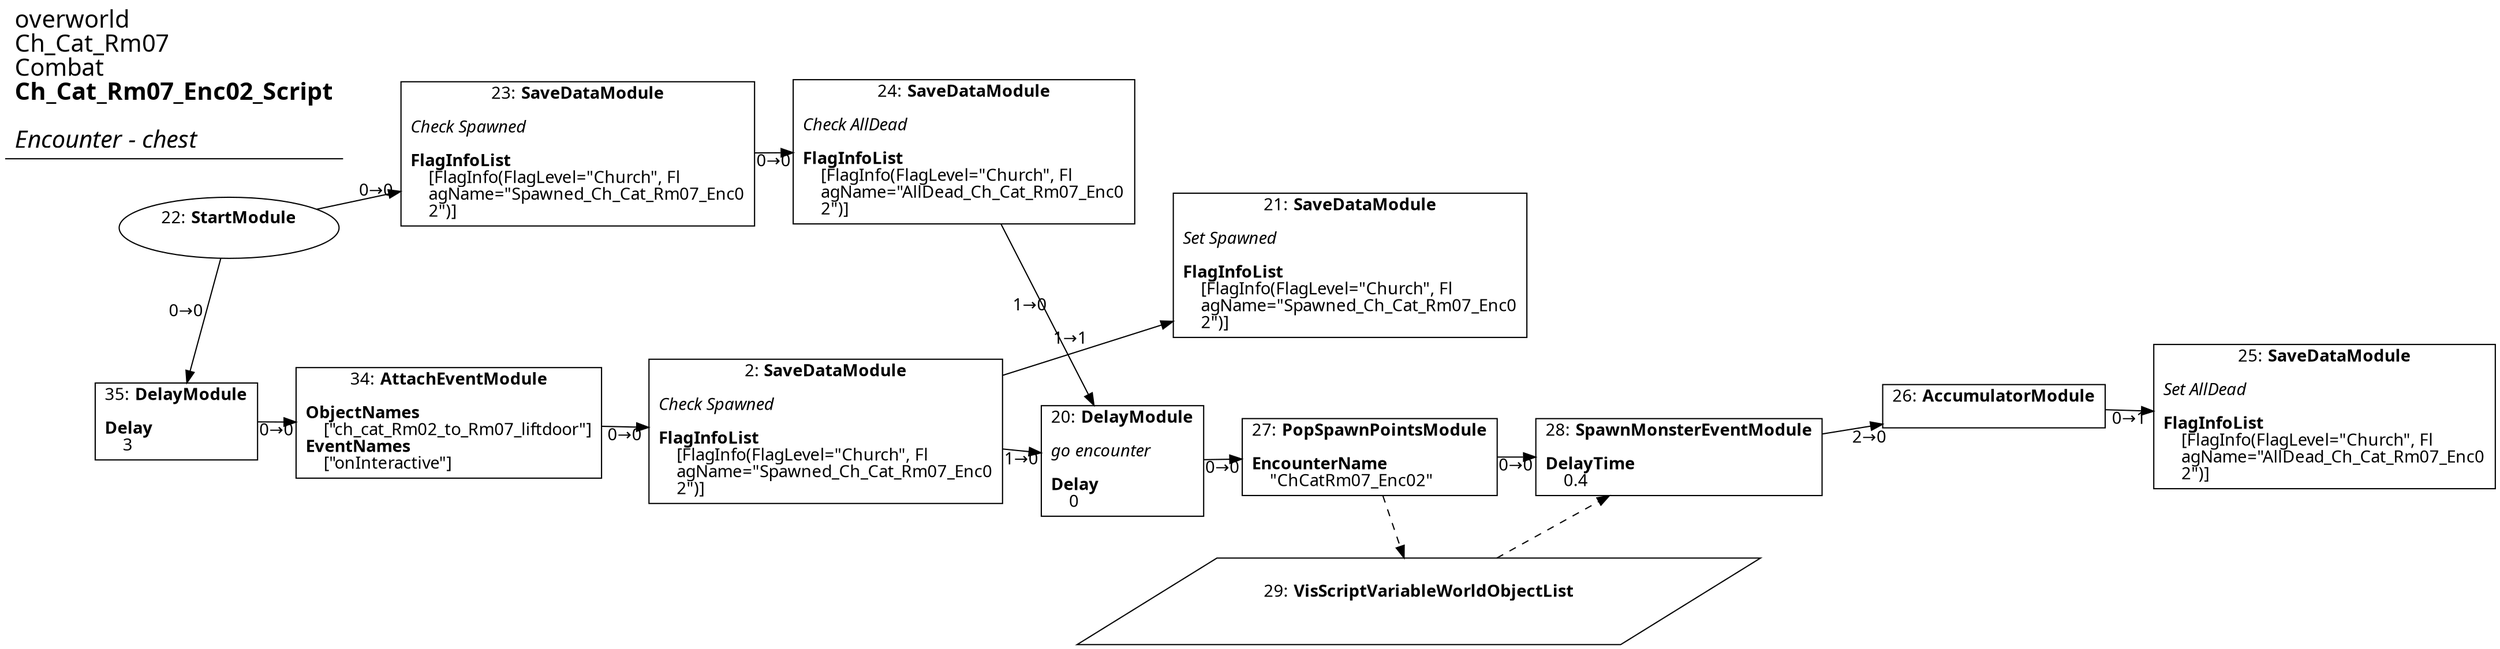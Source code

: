 digraph {
    layout = fdp;
    overlap = prism;
    sep = "+16";
    splines = spline;

    node [ shape = box ];

    graph [ fontname = "Segoe UI" ];
    node [ fontname = "Segoe UI" ];
    edge [ fontname = "Segoe UI" ];

    2 [ label = <2: <b>SaveDataModule</b><br/><br/><i>Check Spawned<br align="left"/></i><br align="left"/><b>FlagInfoList</b><br align="left"/>    [FlagInfo(FlagLevel=&quot;Church&quot;, Fl<br align="left"/>    agName=&quot;Spawned_Ch_Cat_Rm07_Enc0<br align="left"/>    2&quot;)]<br align="left"/>> ];
    2 [ pos = "0.45700002,-0.162!" ];
    2 -> 20 [ label = "1→0" ];
    2 -> 21 [ label = "1→1" ];

    20 [ label = <20: <b>DelayModule</b><br/><br/><i>go encounter<br align="left"/></i><br align="left"/><b>Delay</b><br align="left"/>    0<br align="left"/>> ];
    20 [ pos = "0.73700005,-0.18900001!" ];
    20 -> 27 [ label = "0→0" ];

    21 [ label = <21: <b>SaveDataModule</b><br/><br/><i>Set Spawned<br align="left"/></i><br align="left"/><b>FlagInfoList</b><br align="left"/>    [FlagInfo(FlagLevel=&quot;Church&quot;, Fl<br align="left"/>    agName=&quot;Spawned_Ch_Cat_Rm07_Enc0<br align="left"/>    2&quot;)]<br align="left"/>> ];
    21 [ pos = "0.734,-0.002!" ];

    22 [ label = <22: <b>StartModule</b><br/><br/>> ];
    22 [ shape = oval ]
    22 [ pos = "-0.006,0.086!" ];
    22 -> 23 [ label = "0→0" ];
    22 -> 35 [ label = "0→0" ];

    23 [ label = <23: <b>SaveDataModule</b><br/><br/><i>Check Spawned<br align="left"/></i><br align="left"/><b>FlagInfoList</b><br align="left"/>    [FlagInfo(FlagLevel=&quot;Church&quot;, Fl<br align="left"/>    agName=&quot;Spawned_Ch_Cat_Rm07_Enc0<br align="left"/>    2&quot;)]<br align="left"/>> ];
    23 [ pos = "0.156,0.08800001!" ];
    23 -> 24 [ label = "0→0" ];

    24 [ label = <24: <b>SaveDataModule</b><br/><br/><i>Check AllDead<br align="left"/></i><br align="left"/><b>FlagInfoList</b><br align="left"/>    [FlagInfo(FlagLevel=&quot;Church&quot;, Fl<br align="left"/>    agName=&quot;AllDead_Ch_Cat_Rm07_Enc0<br align="left"/>    2&quot;)]<br align="left"/>> ];
    24 [ pos = "0.39800003,0.083000004!" ];
    24 -> 20 [ label = "1→0" ];

    25 [ label = <25: <b>SaveDataModule</b><br/><br/><i>Set AllDead<br align="left"/></i><br align="left"/><b>FlagInfoList</b><br align="left"/>    [FlagInfo(FlagLevel=&quot;Church&quot;, Fl<br align="left"/>    agName=&quot;AllDead_Ch_Cat_Rm07_Enc0<br align="left"/>    2&quot;)]<br align="left"/>> ];
    25 [ pos = "1.8840001,-0.15!" ];

    26 [ label = <26: <b>AccumulatorModule</b><br/><br/>> ];
    26 [ pos = "1.6060001,-0.141!" ];
    26 -> 25 [ label = "0→1" ];

    27 [ label = <27: <b>PopSpawnPointsModule</b><br/><br/><b>EncounterName</b><br align="left"/>    &quot;ChCatRm07_Enc02&quot;<br align="left"/>> ];
    27 [ pos = "1.0530001,-0.187!" ];
    27 -> 28 [ label = "0→0" ];
    27 -> 29 [ style = dashed ];

    28 [ label = <28: <b>SpawnMonsterEventModule</b><br/><br/><b>DelayTime</b><br align="left"/>    0.4<br align="left"/>> ];
    28 [ pos = "1.304,-0.187!" ];
    28 -> 26 [ label = "2→0" ];
    29 -> 28 [ style = dashed ];

    29 [ label = <29: <b>VisScriptVariableWorldObjectList</b><br/><br/>> ];
    29 [ shape = parallelogram ]
    29 [ pos = "1.0890001,-0.31800002!" ];

    34 [ label = <34: <b>AttachEventModule</b><br/><br/><b>ObjectNames</b><br align="left"/>    [&quot;ch_cat_Rm02_to_Rm07_liftdoor&quot;]<br align="left"/><b>EventNames</b><br align="left"/>    [&quot;onInteractive&quot;]<br align="left"/>> ];
    34 [ pos = "0.21700001,-0.156!" ];
    34 -> 2 [ label = "0→0" ];

    35 [ label = <35: <b>DelayModule</b><br/><br/><b>Delay</b><br align="left"/>    3<br align="left"/>> ];
    35 [ pos = "0.082,-0.155!" ];
    35 -> 34 [ label = "0→0" ];

    title [ pos = "-0.007,0.089!" ];
    title [ shape = underline ];
    title [ label = <<font point-size="20">overworld<br align="left"/>Ch_Cat_Rm07<br align="left"/>Combat<br align="left"/><b>Ch_Cat_Rm07_Enc02_Script</b><br align="left"/><br/><i>Encounter - chest</i><br align="left"/></font>> ];
}

